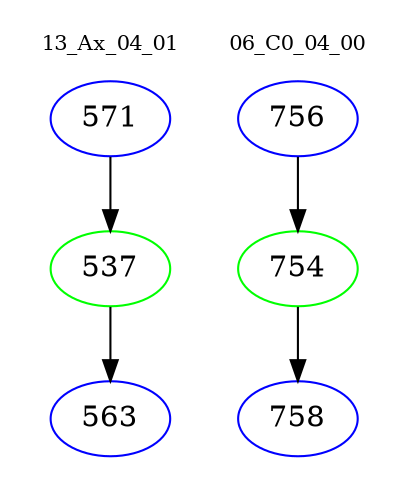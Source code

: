 digraph{
subgraph cluster_0 {
color = white
label = "13_Ax_04_01";
fontsize=10;
T0_571 [label="571", color="blue"]
T0_571 -> T0_537 [color="black"]
T0_537 [label="537", color="green"]
T0_537 -> T0_563 [color="black"]
T0_563 [label="563", color="blue"]
}
subgraph cluster_1 {
color = white
label = "06_C0_04_00";
fontsize=10;
T1_756 [label="756", color="blue"]
T1_756 -> T1_754 [color="black"]
T1_754 [label="754", color="green"]
T1_754 -> T1_758 [color="black"]
T1_758 [label="758", color="blue"]
}
}
